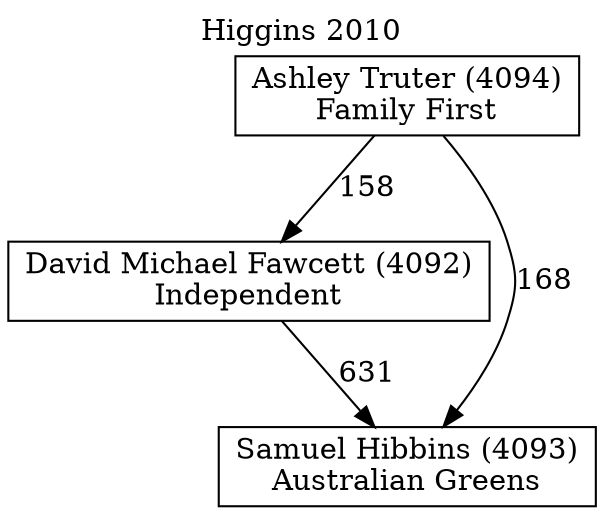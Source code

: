 // House preference flow
digraph "Samuel Hibbins (4093)_Higgins_2010" {
	graph [label="Higgins 2010" labelloc=t mclimit=10]
	node [shape=box]
	"Ashley Truter (4094)" [label="Ashley Truter (4094)
Family First"]
	"David Michael Fawcett (4092)" [label="David Michael Fawcett (4092)
Independent"]
	"Samuel Hibbins (4093)" [label="Samuel Hibbins (4093)
Australian Greens"]
	"Ashley Truter (4094)" -> "David Michael Fawcett (4092)" [label=158]
	"Ashley Truter (4094)" -> "Samuel Hibbins (4093)" [label=168]
	"David Michael Fawcett (4092)" -> "Samuel Hibbins (4093)" [label=631]
}
